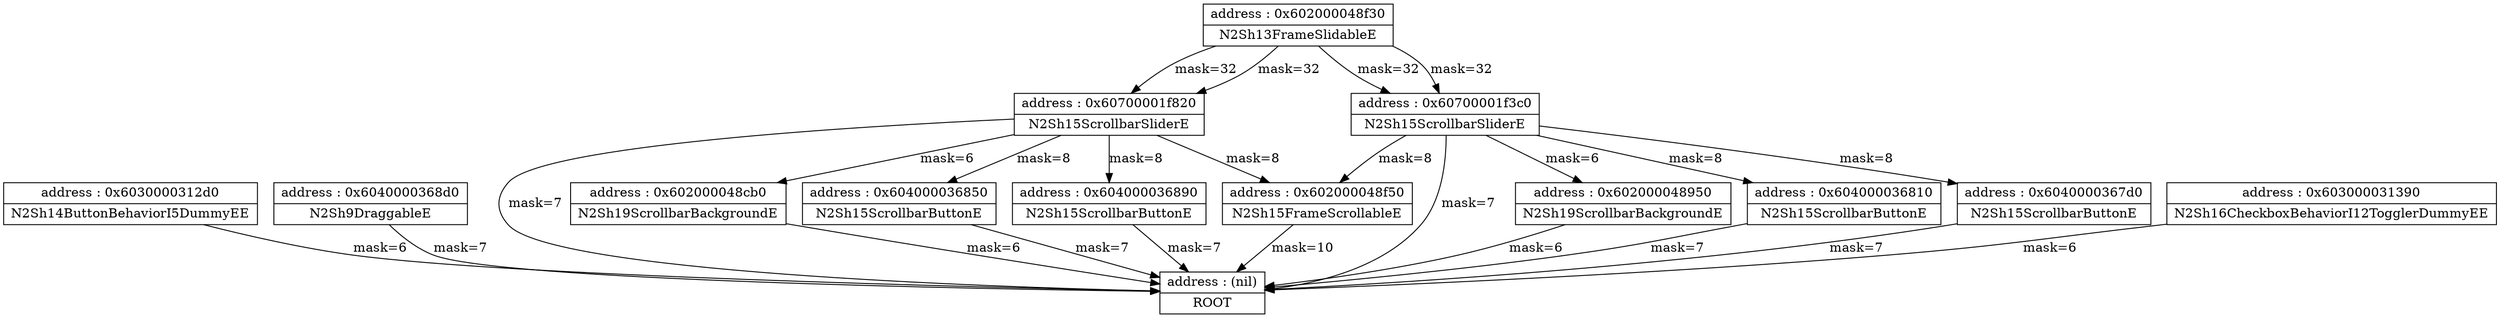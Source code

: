digraph {
	node [shape=record]
	"node(nil)" [label = "{address : (nil) | ROOT}"];

	"node0x6030000312d0" -> "node(nil)" [color=black, label="mask=6"];
	"node0x6040000368d0" -> "node(nil)" [color=black, label="mask=7"];
	"node0x602000048cb0" -> "node(nil)" [color=black, label="mask=6"];
	"node0x60700001f820" -> "node(nil)" [color=black, label="mask=7"];
	"node0x603000031390" -> "node(nil)" [color=black, label="mask=6"];
	"node0x604000036850" -> "node(nil)" [color=black, label="mask=7"];
	"node0x604000036890" -> "node(nil)" [color=black, label="mask=7"];
	"node0x602000048950" -> "node(nil)" [color=black, label="mask=6"];
	"node0x60700001f3c0" -> "node(nil)" [color=black, label="mask=7"];
	"node0x602000048f50" -> "node(nil)" [color=black, label="mask=10"];
	"node0x604000036810" -> "node(nil)" [color=black, label="mask=7"];
	"node0x6040000367d0" -> "node(nil)" [color=black, label="mask=7"];
	"node0x6030000312d0" [label = "{address : 0x6030000312d0 | N2Sh14ButtonBehaviorI5DummyEE}"];

	"node0x6040000368d0" [label = "{address : 0x6040000368d0 | N2Sh9DraggableE}"];

	"node0x602000048cb0" [label = "{address : 0x602000048cb0 | N2Sh19ScrollbarBackgroundE}"];

	"node0x60700001f820" -> "node0x602000048cb0" [color=black, label="mask=6"];
	"node0x60700001f820" [label = "{address : 0x60700001f820 | N2Sh15ScrollbarSliderE}"];

	"node0x602000048f30" -> "node0x60700001f820" [color=black, label="mask=32"];
	"node0x603000031390" [label = "{address : 0x603000031390 | N2Sh16CheckboxBehaviorI12TogglerDummyEE}"];

	"node0x604000036850" [label = "{address : 0x604000036850 | N2Sh15ScrollbarButtonE}"];

	"node0x60700001f820" -> "node0x604000036850" [color=black, label="mask=8"];
	"node0x604000036890" [label = "{address : 0x604000036890 | N2Sh15ScrollbarButtonE}"];

	"node0x60700001f820" -> "node0x604000036890" [color=black, label="mask=8"];
	"node0x602000048950" [label = "{address : 0x602000048950 | N2Sh19ScrollbarBackgroundE}"];

	"node0x60700001f3c0" -> "node0x602000048950" [color=black, label="mask=6"];
	"node0x60700001f3c0" [label = "{address : 0x60700001f3c0 | N2Sh15ScrollbarSliderE}"];

	"node0x602000048f30" -> "node0x60700001f3c0" [color=black, label="mask=32"];
	"node0x602000048f50" [label = "{address : 0x602000048f50 | N2Sh15FrameScrollableE}"];

	"node0x60700001f820" -> "node0x602000048f50" [color=black, label="mask=8"];
	"node0x60700001f3c0" -> "node0x602000048f50" [color=black, label="mask=8"];
	"node0x604000036810" [label = "{address : 0x604000036810 | N2Sh15ScrollbarButtonE}"];

	"node0x60700001f3c0" -> "node0x604000036810" [color=black, label="mask=8"];
	"node0x6040000367d0" [label = "{address : 0x6040000367d0 | N2Sh15ScrollbarButtonE}"];

	"node0x60700001f3c0" -> "node0x6040000367d0" [color=black, label="mask=8"];
	"node0x60700001f820" [label = "{address : 0x60700001f820 | N2Sh15ScrollbarSliderE}"];

	"node0x602000048f30" -> "node0x60700001f820" [color=black, label="mask=32"];
	"node0x602000048f30" [label = "{address : 0x602000048f30 | N2Sh13FrameSlidableE}"];

	"node0x60700001f3c0" [label = "{address : 0x60700001f3c0 | N2Sh15ScrollbarSliderE}"];

	"node0x602000048f30" -> "node0x60700001f3c0" [color=black, label="mask=32"];
	"node0x602000048f30" [label = "{address : 0x602000048f30 | N2Sh13FrameSlidableE}"];

	"node0x602000048f30" [label = "{address : 0x602000048f30 | N2Sh13FrameSlidableE}"];

}

